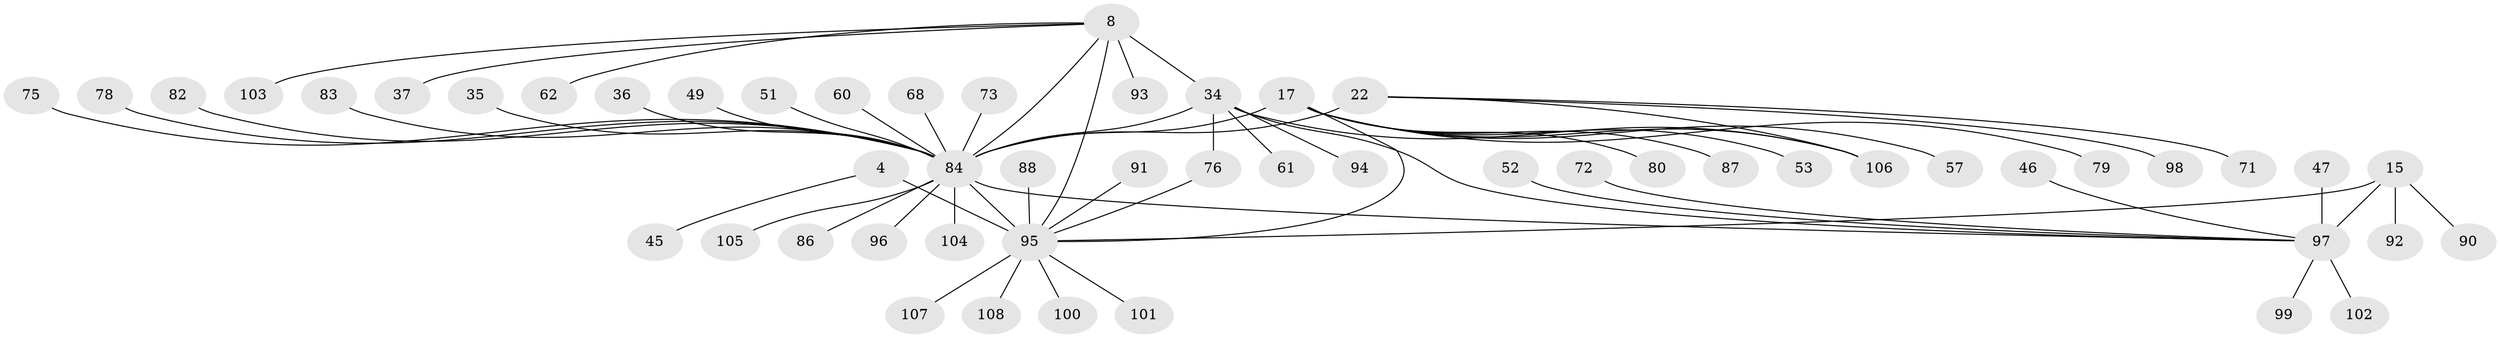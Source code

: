 // original degree distribution, {9: 0.009259259259259259, 8: 0.037037037037037035, 4: 0.009259259259259259, 5: 0.05555555555555555, 10: 0.05555555555555555, 7: 0.05555555555555555, 6: 0.018518518518518517, 11: 0.009259259259259259, 3: 0.05555555555555555, 1: 0.5740740740740741, 2: 0.12037037037037036}
// Generated by graph-tools (version 1.1) at 2025/55/03/09/25 04:55:51]
// undirected, 54 vertices, 61 edges
graph export_dot {
graph [start="1"]
  node [color=gray90,style=filled];
  4 [super="+3"];
  8 [super="+6"];
  15 [super="+12"];
  17 [super="+16"];
  22 [super="+21"];
  34 [super="+10"];
  35;
  36;
  37;
  45;
  46;
  47;
  49;
  51;
  52;
  53;
  57;
  60;
  61;
  62;
  68;
  71 [super="+65"];
  72;
  73;
  75;
  76 [super="+48"];
  78;
  79;
  80;
  82 [super="+81"];
  83;
  84 [super="+66+24+25+70"];
  86;
  87;
  88;
  90;
  91 [super="+55+69"];
  92;
  93;
  94 [super="+54"];
  95 [super="+85+5+74+50+67"];
  96;
  97 [super="+32+38"];
  98;
  99 [super="+40"];
  100;
  101;
  102;
  103;
  104;
  105 [super="+89"];
  106 [super="+64+77"];
  107;
  108;
  4 -- 45;
  4 -- 95 [weight=6];
  8 -- 93;
  8 -- 37;
  8 -- 103;
  8 -- 62;
  8 -- 95 [weight=2];
  8 -- 84 [weight=2];
  8 -- 34 [weight=6];
  15 -- 92;
  15 -- 90;
  15 -- 95;
  15 -- 97 [weight=6];
  17 -- 79;
  17 -- 80;
  17 -- 53;
  17 -- 87;
  17 -- 57;
  17 -- 106;
  17 -- 95;
  17 -- 84 [weight=6];
  22 -- 84 [weight=9];
  22 -- 98;
  22 -- 106;
  22 -- 71;
  34 -- 97;
  34 -- 106;
  34 -- 76;
  34 -- 84;
  34 -- 61;
  34 -- 94;
  35 -- 84;
  36 -- 84;
  46 -- 97;
  47 -- 97;
  49 -- 84;
  51 -- 84;
  52 -- 97;
  60 -- 84;
  68 -- 84;
  72 -- 97;
  73 -- 84;
  75 -- 84;
  76 -- 95;
  78 -- 84;
  82 -- 84;
  83 -- 84;
  84 -- 105;
  84 -- 95 [weight=3];
  84 -- 96;
  84 -- 104;
  84 -- 86;
  84 -- 97 [weight=2];
  88 -- 95;
  91 -- 95;
  95 -- 100;
  95 -- 101;
  95 -- 107;
  95 -- 108;
  97 -- 99;
  97 -- 102;
}
